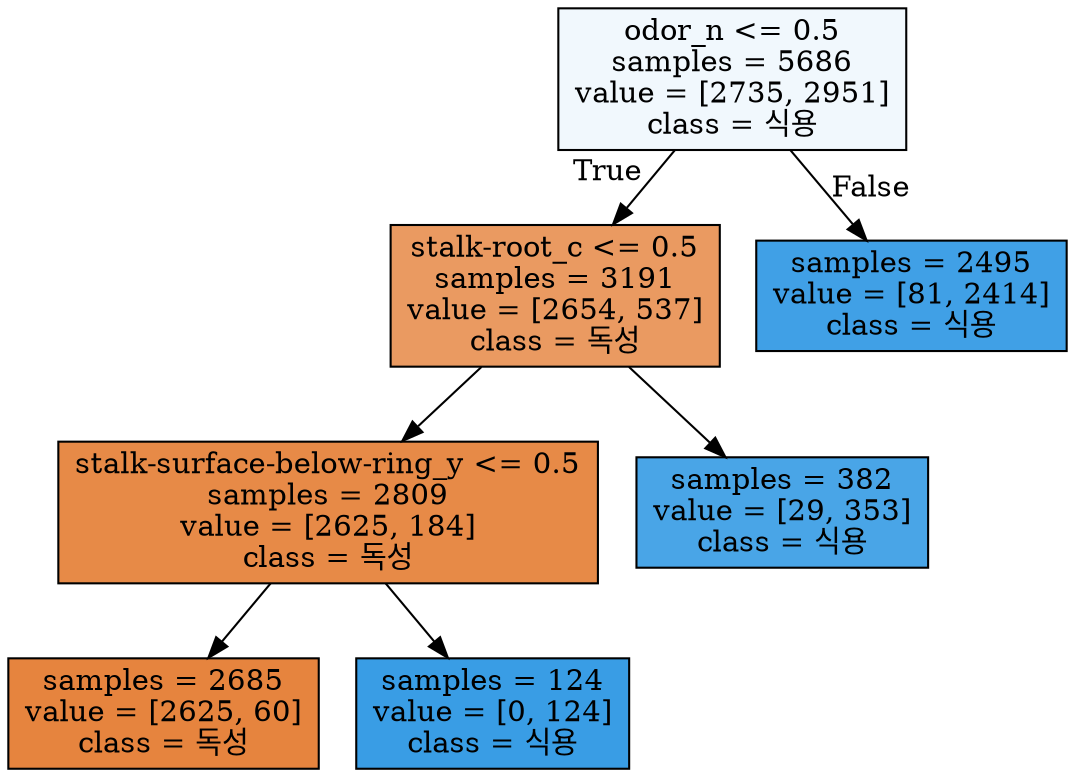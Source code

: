digraph Tree {
node [shape=box, style="filled", color="black"] ;
0 [label="odor_n <= 0.5\nsamples = 5686\nvalue = [2735, 2951]\nclass = 식용", fillcolor="#f1f8fd"] ;
1 [label="stalk-root_c <= 0.5\nsamples = 3191\nvalue = [2654, 537]\nclass = 독성", fillcolor="#ea9a61"] ;
0 -> 1 [labeldistance=2.5, labelangle=45, headlabel="True"] ;
3 [label="stalk-surface-below-ring_y <= 0.5\nsamples = 2809\nvalue = [2625, 184]\nclass = 독성", fillcolor="#e78a47"] ;
1 -> 3 ;
5 [label="samples = 2685\nvalue = [2625, 60]\nclass = 독성", fillcolor="#e6843e"] ;
3 -> 5 ;
6 [label="samples = 124\nvalue = [0, 124]\nclass = 식용", fillcolor="#399de5"] ;
3 -> 6 ;
4 [label="samples = 382\nvalue = [29, 353]\nclass = 식용", fillcolor="#49a5e7"] ;
1 -> 4 ;
2 [label="samples = 2495\nvalue = [81, 2414]\nclass = 식용", fillcolor="#40a0e6"] ;
0 -> 2 [labeldistance=2.5, labelangle=-45, headlabel="False"] ;
}